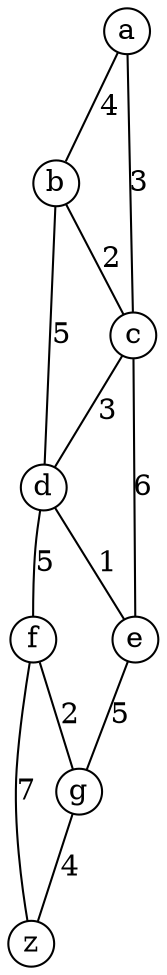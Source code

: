 graph G {
    node [shape=circle,width=.3,height=.3,fixedsize=true];
    
    a -- b [label="4"];
    a -- c [label="3"];
    
    b -- c [label="2"];
    b -- d [label="5"];
    
    c -- d [label="3"];
    c -- e [label="6"];
    
    d -- e [label="1"];
    d -- f [label="5"];
    
    e -- g [label="5"];
    
    f -- g [label="2"];
    f -- z [label="7"];
    
    g -- z [label="4"];
    
    a [pos="0, 0!"];
    b [pos="1, 0.5!"];
    c [pos="1, -0.5!"];
    d [pos="2, 0.5!"];
    e [pos="2, -0.5!"];
    f [pos="3, 0.5!"];
    g [pos="3, -0.5!"];
    z [pos="4, 0!"]
}